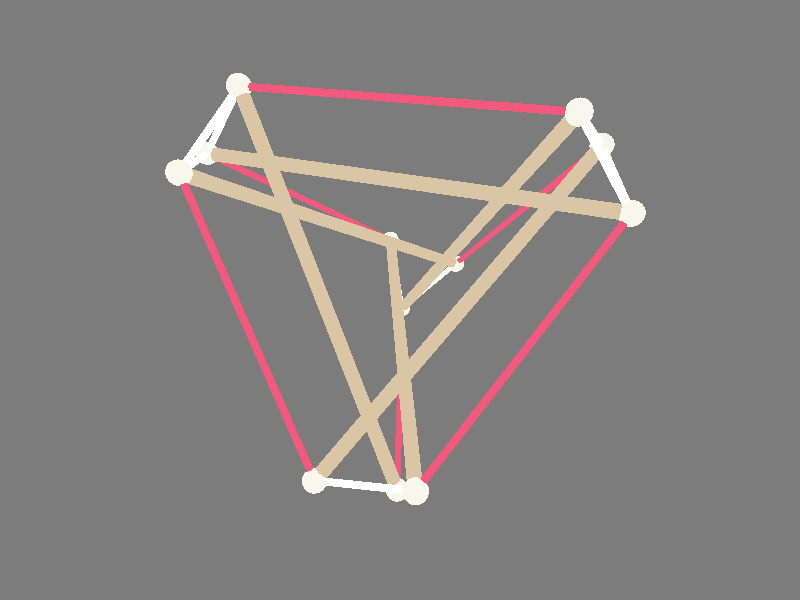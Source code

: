 #include "colors.inc"
#include "shapes.inc"
#include "textures.inc"
#declare c1txr = pigment{White} 
#declare c2txr = texture{Ruby_Glass} 
#declare s1txr = Tinny_Brass 
#declare vertxr = Soft_Silver 
#declare c1rad = .015;
#declare c2rad = .015;
#declare s1rad = .03;
#declare vrad = .05;
background{ color Gray20}
light_source { <-10,8,-3> color White }
light_source { <5, 2,-4> color White }
light_source { <0, 2,-5> color White }
camera {location<-1.4,1.5,-1.8> look_at<0,-.2,0>}
cylinder{<0.512,-0.414,0.753>,<0.753,-0.512,0.414>,c1rad texture{c1txr}}
cylinder{<0.512,-0.414,0.753>,<-0.512,0.414,0.753>,c2rad texture{c2txr}}
cylinder{<0.512,-0.414,0.753>,<-0.512,-0.414,-0.753>,s1rad texture{s1txr}}
sphere{<0.512,-0.414,0.753>, vrad texture{vertxr}}
cylinder{<-0.414,-0.753,-0.512>,<-0.512,-0.414,-0.753>,c1rad texture{c1txr}}
cylinder{<-0.414,-0.753,-0.512>,<0.414,-0.753,0.512>,c2rad texture{c2txr}}
cylinder{<-0.414,-0.753,-0.512>,<-0.414,0.753,0.512>,s1rad texture{s1txr}}
sphere{<-0.414,-0.753,-0.512>, vrad texture{vertxr}}
cylinder{<-0.753,0.512,0.414>,<-0.414,0.753,0.512>,c1rad texture{c1txr}}
cylinder{<-0.753,0.512,0.414>,<-0.753,-0.512,-0.414>,c2rad texture{c2txr}}
cylinder{<-0.753,0.512,0.414>,<0.753,-0.512,0.414>,s1rad texture{s1txr}}
sphere{<-0.753,0.512,0.414>, vrad texture{vertxr}}
cylinder{<0.512,0.414,-0.753>,<0.753,0.512,-0.414>,c1rad texture{c1txr}}
cylinder{<0.512,0.414,-0.753>,<-0.512,-0.414,-0.753>,c2rad texture{c2txr}}
cylinder{<0.512,0.414,-0.753>,<-0.512,0.414,0.753>,s1rad texture{s1txr}}
sphere{<0.512,0.414,-0.753>, vrad texture{vertxr}}
cylinder{<0.414,0.753,-0.512>,<0.512,0.414,-0.753>,c1rad texture{c1txr}}
cylinder{<0.414,0.753,-0.512>,<-0.414,0.753,0.512>,c2rad texture{c2txr}}
cylinder{<0.414,0.753,-0.512>,<0.414,-0.753,0.512>,s1rad texture{s1txr}}
sphere{<0.414,0.753,-0.512>, vrad texture{vertxr}}
cylinder{<0.753,0.512,-0.414>,<0.414,0.753,-0.512>,c1rad texture{c1txr}}
cylinder{<0.753,0.512,-0.414>,<0.753,-0.512,0.414>,c2rad texture{c2txr}}
cylinder{<0.753,0.512,-0.414>,<-0.753,-0.512,-0.414>,s1rad texture{s1txr}}
sphere{<0.753,0.512,-0.414>, vrad texture{vertxr}}
cylinder{<-0.512,-0.414,-0.753>,<-0.753,-0.512,-0.414>,c1rad texture{c1txr}}
cylinder{<-0.512,-0.414,-0.753>,<0.512,0.414,-0.753>,c2rad texture{c2txr}}
cylinder{<-0.512,-0.414,-0.753>,<0.512,-0.414,0.753>,s1rad texture{s1txr}}
sphere{<-0.512,-0.414,-0.753>, vrad texture{vertxr}}
cylinder{<-0.414,0.753,0.512>,<-0.512,0.414,0.753>,c1rad texture{c1txr}}
cylinder{<-0.414,0.753,0.512>,<0.414,0.753,-0.512>,c2rad texture{c2txr}}
cylinder{<-0.414,0.753,0.512>,<-0.414,-0.753,-0.512>,s1rad texture{s1txr}}
sphere{<-0.414,0.753,0.512>, vrad texture{vertxr}}
cylinder{<0.753,-0.512,0.414>,<0.414,-0.753,0.512>,c1rad texture{c1txr}}
cylinder{<0.753,-0.512,0.414>,<0.753,0.512,-0.414>,c2rad texture{c2txr}}
cylinder{<0.753,-0.512,0.414>,<-0.753,0.512,0.414>,s1rad texture{s1txr}}
sphere{<0.753,-0.512,0.414>, vrad texture{vertxr}}
cylinder{<-0.512,0.414,0.753>,<-0.753,0.512,0.414>,c1rad texture{c1txr}}
cylinder{<-0.512,0.414,0.753>,<0.512,-0.414,0.753>,c2rad texture{c2txr}}
cylinder{<-0.512,0.414,0.753>,<0.512,0.414,-0.753>,s1rad texture{s1txr}}
sphere{<-0.512,0.414,0.753>, vrad texture{vertxr}}
cylinder{<0.414,-0.753,0.512>,<0.512,-0.414,0.753>,c1rad texture{c1txr}}
cylinder{<0.414,-0.753,0.512>,<-0.414,-0.753,-0.512>,c2rad texture{c2txr}}
cylinder{<0.414,-0.753,0.512>,<0.414,0.753,-0.512>,s1rad texture{s1txr}}
sphere{<0.414,-0.753,0.512>, vrad texture{vertxr}}
cylinder{<-0.753,-0.512,-0.414>,<-0.414,-0.753,-0.512>,c1rad texture{c1txr}}
cylinder{<-0.753,-0.512,-0.414>,<-0.753,0.512,0.414>,c2rad texture{c2txr}}
cylinder{<-0.753,-0.512,-0.414>,<0.753,0.512,-0.414>,s1rad texture{s1txr}}
sphere{<-0.753,-0.512,-0.414>, vrad texture{vertxr}}
